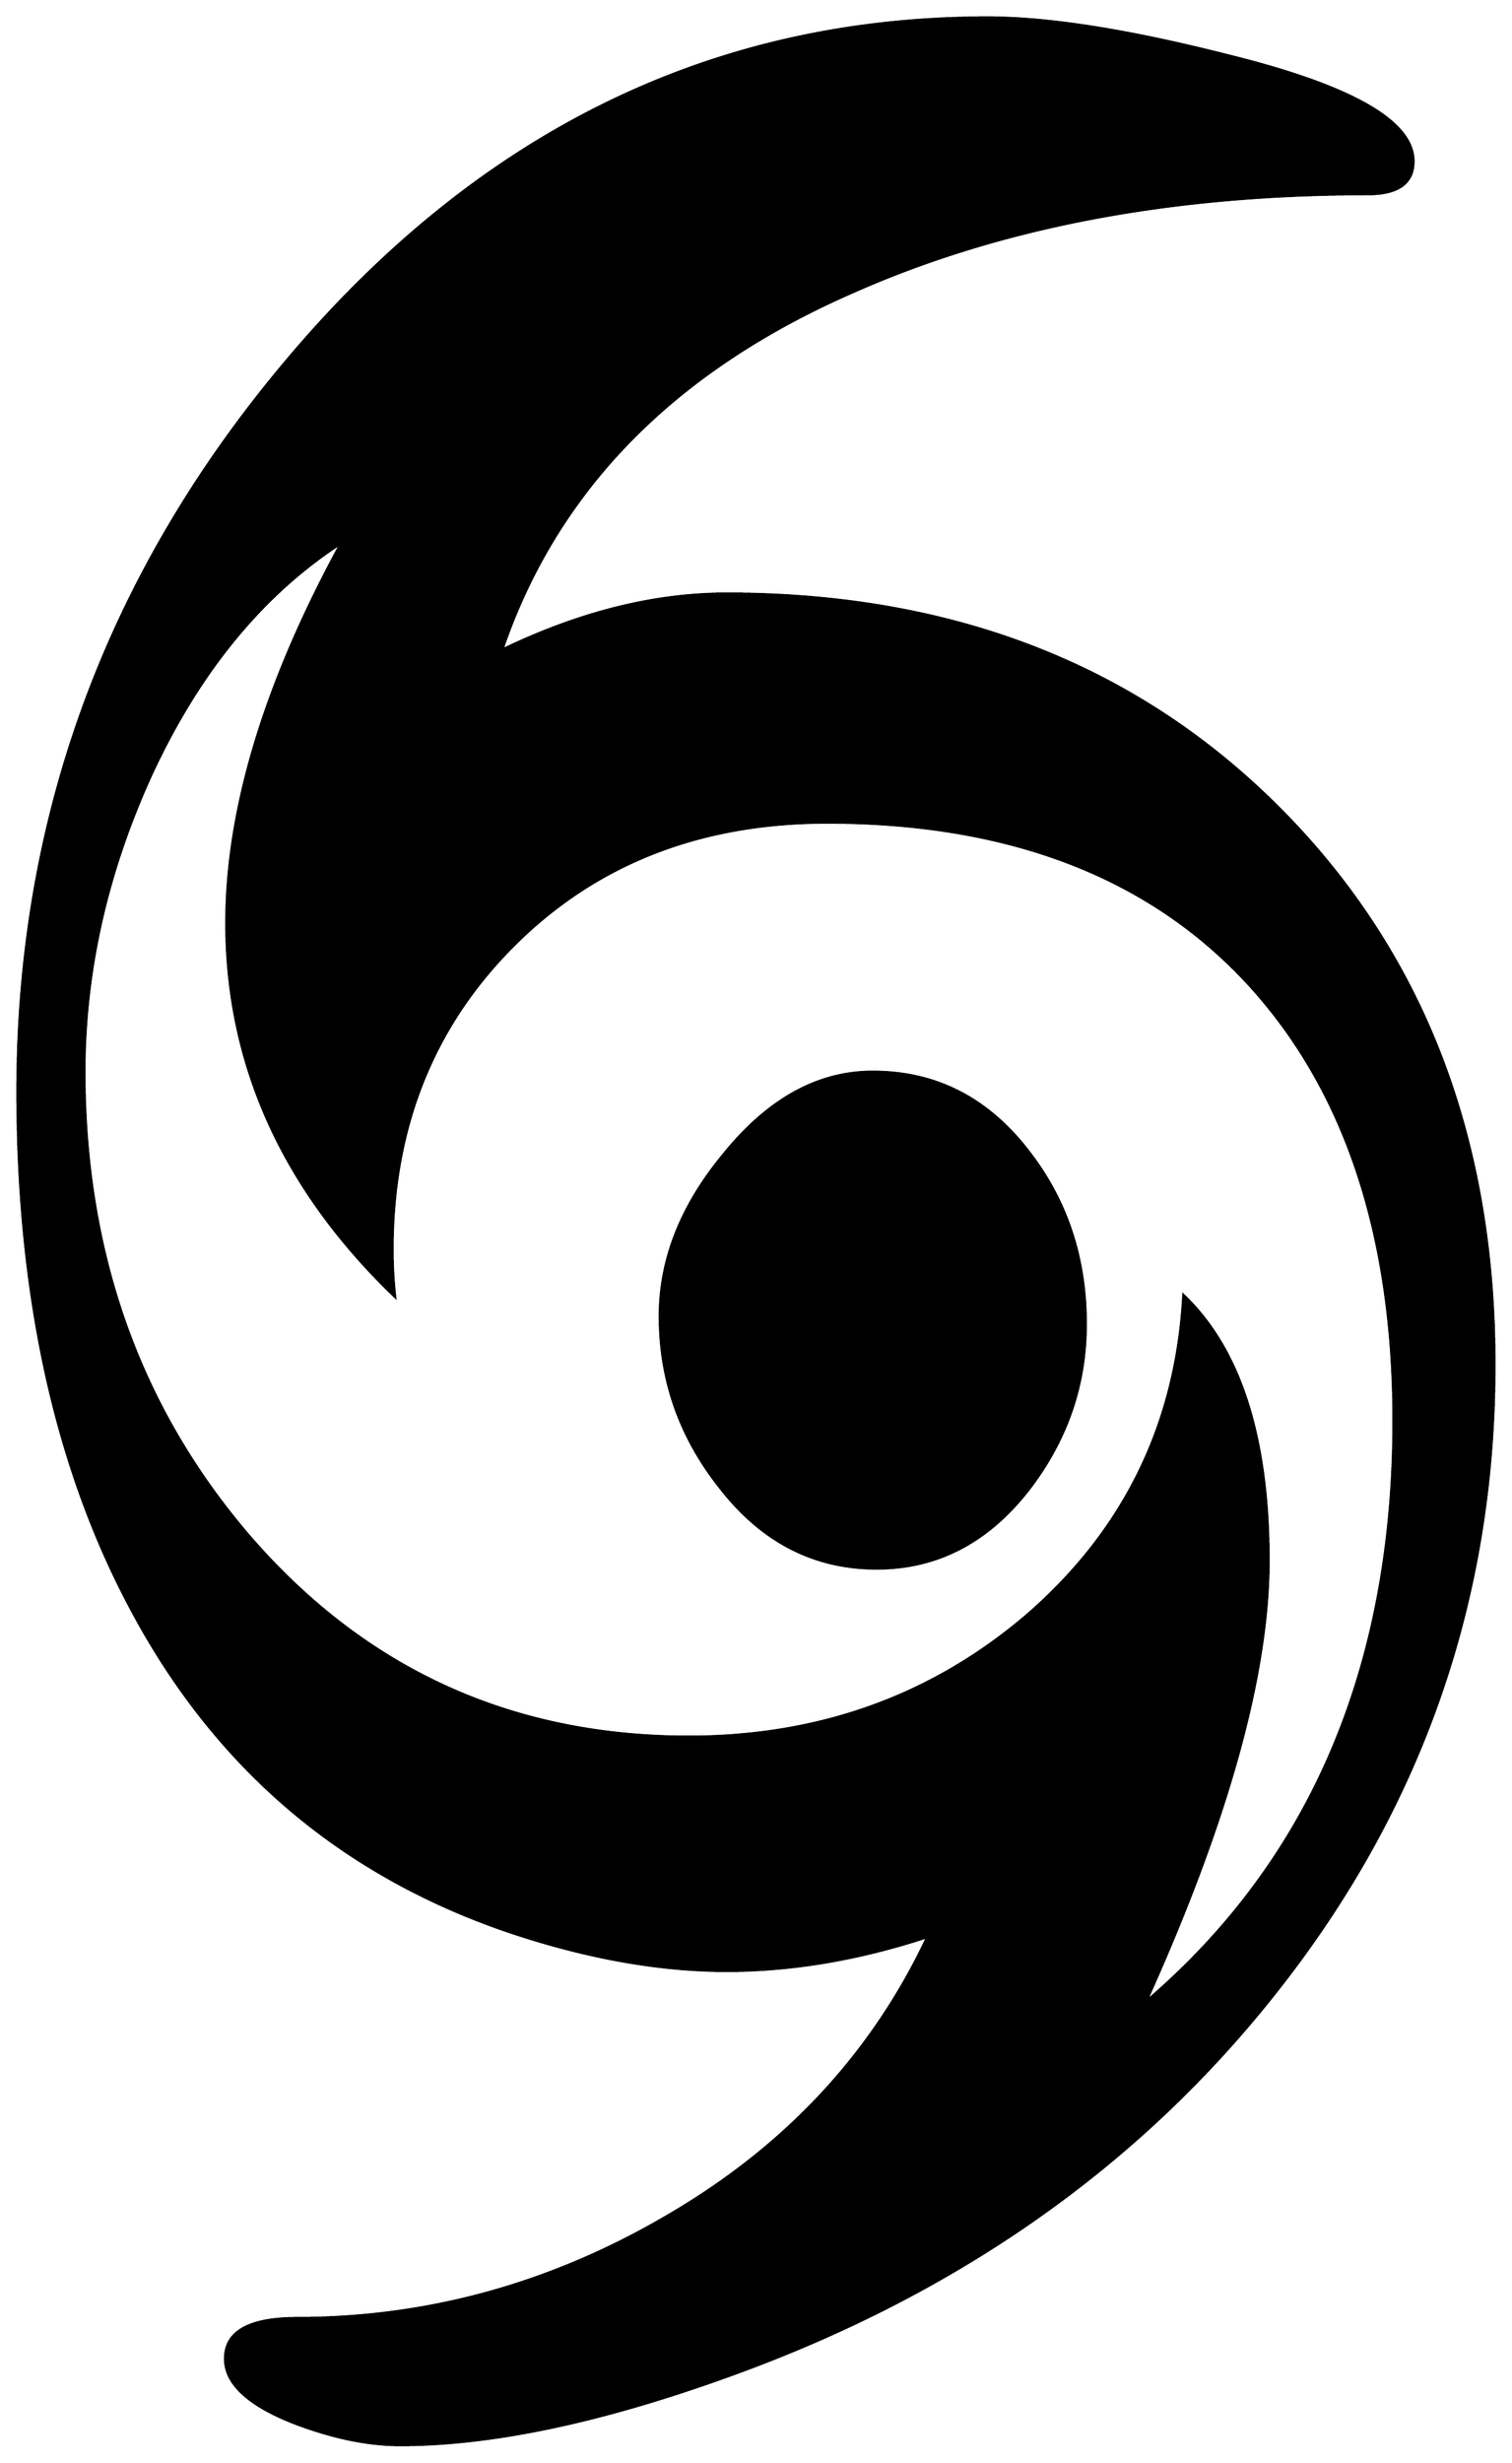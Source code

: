 


\begin{tikzpicture}[y=0.80pt, x=0.80pt, yscale=-1.0, xscale=1.0, inner sep=0pt, outer sep=0pt]
\begin{scope}[shift={(100.0,1693.0)},nonzero rule]
  \path[draw=.,fill=.,line width=1.600pt] (1331.0,-467.0) ..
    controls (1331.0,-289.667) and (1276.333,-131.0) .. (1167.0,9.0)
    .. controls (1063.0,142.333) and (925.0,240.667) ..
    (753.0,304.0) .. controls (651.667,341.333) and (565.0,360.0) ..
    (493.0,360.0) .. controls (469.0,360.0) and (442.667,354.667) ..
    (414.0,344.0) .. controls (377.333,330.0) and (359.0,313.333) ..
    (359.0,294.0) .. controls (359.0,273.333) and (377.333,263.0) ..
    (414.0,263.0) .. controls (514.667,263.0) and (609.667,236.667) ..
    (699.0,184.0) .. controls (789.0,131.333) and (855.0,60.333) ..
    (897.0,-29.0) .. controls (844.333,-11.667) and (793.0,-3.0) ..
    (743.0,-3.0) .. controls (697.667,-3.0) and (649.333,-10.667) ..
    (598.0,-26.0) .. controls (459.333,-67.333) and (356.0,-151.333)
    .. (288.0,-278.0) .. controls (229.333,-386.667) and
    (200.0,-519.333) .. (200.0,-676.0) .. controls (200.0,-888.0)
    and (270.0,-1076.0) .. (410.0,-1240.0) .. controls
    (556.667,-1412.0) and (734.333,-1498.0) .. (943.0,-1498.0) ..
    controls (989.667,-1498.0) and (1051.0,-1488.333) ..
    (1127.0,-1469.0) .. controls (1221.667,-1445.667) and
    (1269.0,-1418.667) .. (1269.0,-1388.0) .. controls
    (1269.0,-1371.333) and (1257.333,-1363.0) .. (1234.0,-1363.0) ..
    controls (1084.667,-1363.0) and (954.0,-1338.333) ..
    (842.0,-1289.0) .. controls (703.333,-1229.0) and
    (613.0,-1137.333) .. (571.0,-1014.0) .. controls
    (630.333,-1042.667) and (687.667,-1057.0) .. (743.0,-1057.0) ..
    controls (916.333,-1057.0) and (1057.667,-1002.0) ..
    (1167.0,-892.0) .. controls (1276.333,-782.0) and
    (1331.0,-640.333) .. (1331.0,-467.0) -- cycle(1254.0,-424.0)
    .. controls (1254.0,-565.333) and (1217.333,-676.333) ..
    (1144.0,-757.0) .. controls (1068.0,-840.333) and
    (960.0,-882.0) .. (820.0,-882.0) .. controls (723.333,-882.0)
    and (643.667,-851.0) .. (581.0,-789.0) .. controls
    (518.333,-727.0) and (487.0,-649.0) .. (487.0,-555.0) ..
    controls (487.0,-543.0) and (487.667,-531.0) .. (489.0,-519.0)
    .. controls (403.0,-601.667) and (360.0,-697.0) ..
    (360.0,-805.0) .. controls (360.0,-891.667) and (389.333,-988.667)
    .. (448.0,-1096.0) .. controls (387.333,-1056.667) and
    (338.667,-997.333) .. (302.0,-918.0) .. controls (268.0,-843.333)
    and (251.0,-767.667) .. (251.0,-691.0) .. controls
    (251.0,-552.333) and (293.0,-434.0) .. (377.0,-336.0) ..
    controls (465.667,-233.333) and (578.0,-182.0) .. (714.0,-182.0)
    .. controls (814.0,-182.0) and (900.333,-213.0) ..
    (973.0,-275.0) .. controls (1047.667,-339.667) and
    (1087.667,-421.333) .. (1093.0,-520.0) .. controls
    (1136.333,-478.667) and (1158.0,-411.0) .. (1158.0,-317.0) ..
    controls (1158.0,-230.333) and (1126.667,-117.667) ..
    (1064.0,21.0) .. controls (1190.667,-87.0) and (1254.0,-235.333)
    .. (1254.0,-424.0) -- cycle(1018.0,-498.0) .. controls
    (1018.0,-451.333) and (1003.333,-409.0) .. (974.0,-371.0) ..
    controls (942.667,-331.0) and (904.0,-311.0) .. (858.0,-311.0)
    .. controls (810.0,-311.0) and (770.0,-331.667) ..
    (738.0,-373.0) .. controls (707.333,-411.667) and (692.0,-455.333)
    .. (692.0,-504.0) .. controls (692.0,-547.333) and
    (708.333,-588.667) .. (741.0,-628.0) .. controls (775.0,-670.0)
    and (813.0,-691.0) .. (855.0,-691.0) .. controls
    (903.667,-691.0) and (943.667,-670.333) .. (975.0,-629.0) ..
    controls (1003.667,-591.667) and (1018.0,-548.0) ..
    (1018.0,-498.0) -- cycle;
\end{scope}

\end{tikzpicture}

